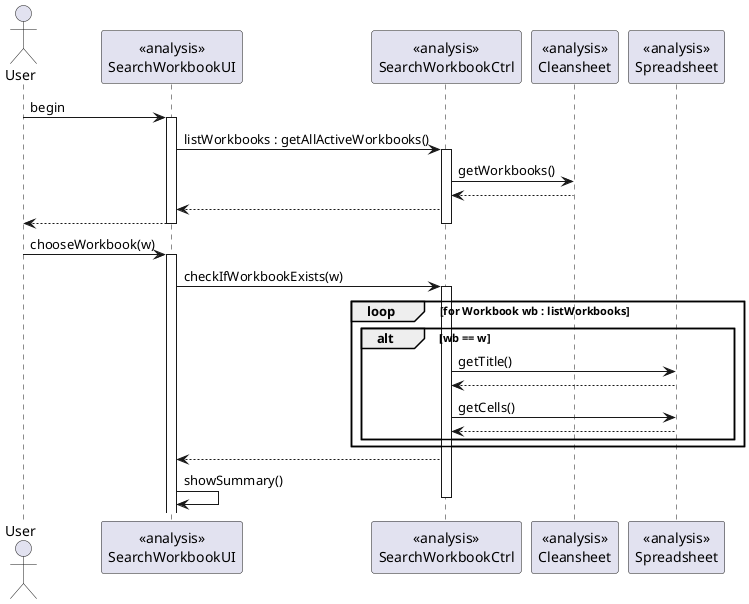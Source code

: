 @startuml 

    actor User 
    participant "<<analysis>>\nSearchWorkbookUI" as UI
    participant "<<analysis>>\nSearchWorkbookCtrl" as ctrl
    participant "<<analysis>>\nCleansheet" as cleansheet
    participant "<<analysis>>\nSpreadsheet" as sheet

    User -> UI : begin
    activate UI 
    UI -> ctrl : listWorkbooks : getAllActiveWorkbooks()
    activate ctrl
    ctrl -> cleansheet : getWorkbooks()
    ctrl <-- cleansheet
    UI <-- ctrl
    User <-- UI
    deactivate ctrl
    deactivate UI
    User -> UI : chooseWorkbook(w)
    activate UI
    UI -> ctrl : checkIfWorkbookExists(w)
    activate ctrl
    loop for Workbook wb : listWorkbooks
    alt wb == w
    ctrl -> sheet : getTitle()
    ctrl <-- sheet
    ctrl -> sheet : getCells()
    ctrl <-- sheet
    end
    end
    UI <-- ctrl
    UI -> UI : showSummary()
    deactivate ctrl
    
@enduml

